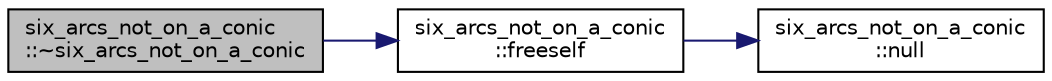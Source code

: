 digraph "six_arcs_not_on_a_conic::~six_arcs_not_on_a_conic"
{
  edge [fontname="Helvetica",fontsize="10",labelfontname="Helvetica",labelfontsize="10"];
  node [fontname="Helvetica",fontsize="10",shape=record];
  rankdir="LR";
  Node3 [label="six_arcs_not_on_a_conic\l::~six_arcs_not_on_a_conic",height=0.2,width=0.4,color="black", fillcolor="grey75", style="filled", fontcolor="black"];
  Node3 -> Node4 [color="midnightblue",fontsize="10",style="solid",fontname="Helvetica"];
  Node4 [label="six_arcs_not_on_a_conic\l::freeself",height=0.2,width=0.4,color="black", fillcolor="white", style="filled",URL="$d8/de6/classsix__arcs__not__on__a__conic.html#a3c579d56c3078300d1091bf32ee30249"];
  Node4 -> Node5 [color="midnightblue",fontsize="10",style="solid",fontname="Helvetica"];
  Node5 [label="six_arcs_not_on_a_conic\l::null",height=0.2,width=0.4,color="black", fillcolor="white", style="filled",URL="$d8/de6/classsix__arcs__not__on__a__conic.html#af28cad5472c28c2d219bdcdef24691b5"];
}
